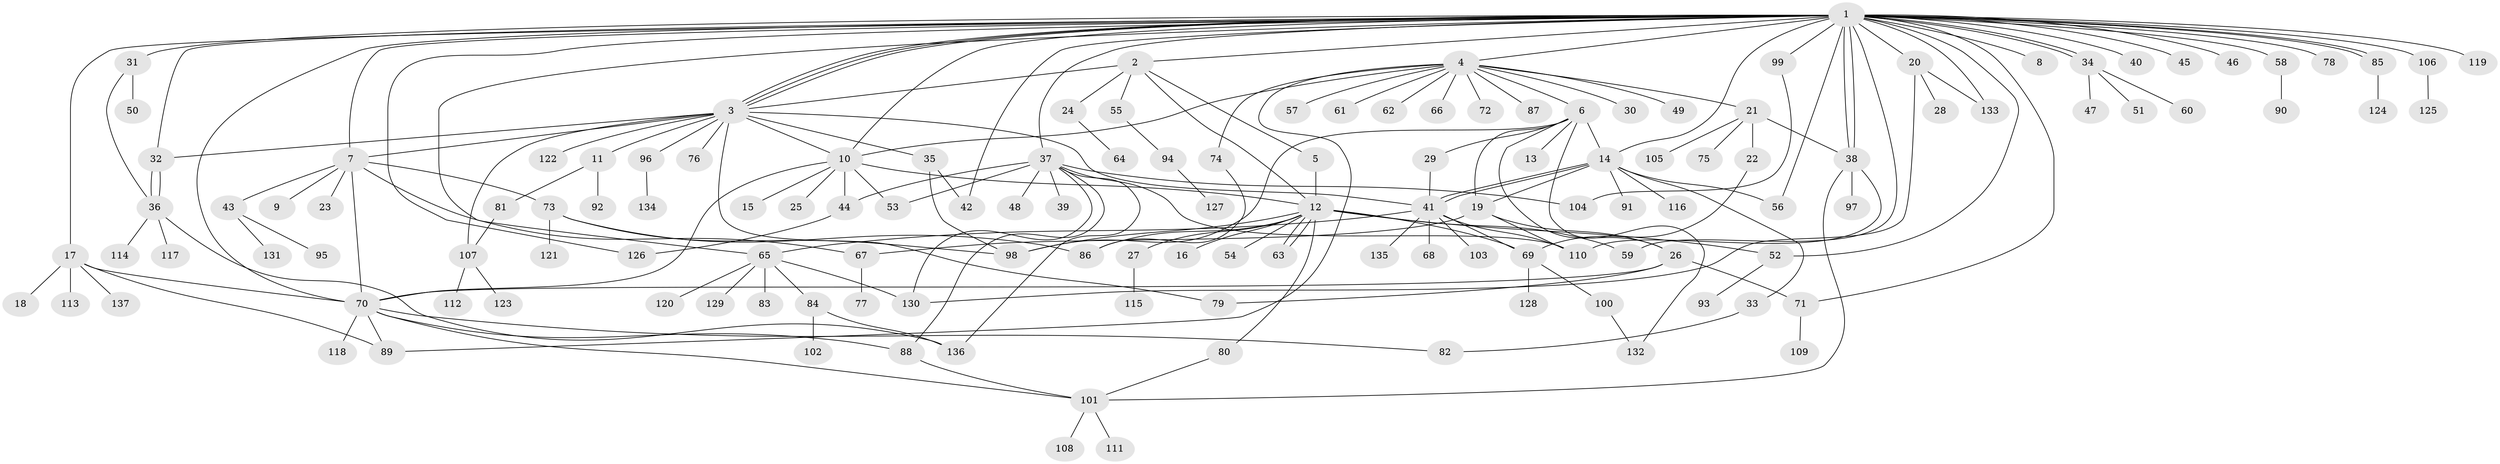 // coarse degree distribution, {35: 0.009523809523809525, 16: 0.009523809523809525, 13: 0.009523809523809525, 2: 0.17142857142857143, 8: 0.02857142857142857, 7: 0.01904761904761905, 1: 0.5238095238095238, 9: 0.01904761904761905, 3: 0.08571428571428572, 14: 0.009523809523809525, 5: 0.047619047619047616, 4: 0.0380952380952381, 6: 0.009523809523809525, 11: 0.009523809523809525, 10: 0.009523809523809525}
// Generated by graph-tools (version 1.1) at 2025/23/03/03/25 07:23:49]
// undirected, 137 vertices, 198 edges
graph export_dot {
graph [start="1"]
  node [color=gray90,style=filled];
  1;
  2;
  3;
  4;
  5;
  6;
  7;
  8;
  9;
  10;
  11;
  12;
  13;
  14;
  15;
  16;
  17;
  18;
  19;
  20;
  21;
  22;
  23;
  24;
  25;
  26;
  27;
  28;
  29;
  30;
  31;
  32;
  33;
  34;
  35;
  36;
  37;
  38;
  39;
  40;
  41;
  42;
  43;
  44;
  45;
  46;
  47;
  48;
  49;
  50;
  51;
  52;
  53;
  54;
  55;
  56;
  57;
  58;
  59;
  60;
  61;
  62;
  63;
  64;
  65;
  66;
  67;
  68;
  69;
  70;
  71;
  72;
  73;
  74;
  75;
  76;
  77;
  78;
  79;
  80;
  81;
  82;
  83;
  84;
  85;
  86;
  87;
  88;
  89;
  90;
  91;
  92;
  93;
  94;
  95;
  96;
  97;
  98;
  99;
  100;
  101;
  102;
  103;
  104;
  105;
  106;
  107;
  108;
  109;
  110;
  111;
  112;
  113;
  114;
  115;
  116;
  117;
  118;
  119;
  120;
  121;
  122;
  123;
  124;
  125;
  126;
  127;
  128;
  129;
  130;
  131;
  132;
  133;
  134;
  135;
  136;
  137;
  1 -- 2;
  1 -- 3;
  1 -- 3;
  1 -- 3;
  1 -- 4;
  1 -- 7;
  1 -- 8;
  1 -- 10;
  1 -- 14;
  1 -- 17;
  1 -- 20;
  1 -- 31;
  1 -- 32;
  1 -- 34;
  1 -- 34;
  1 -- 37;
  1 -- 38;
  1 -- 38;
  1 -- 40;
  1 -- 42;
  1 -- 45;
  1 -- 46;
  1 -- 52;
  1 -- 56;
  1 -- 58;
  1 -- 59;
  1 -- 65;
  1 -- 70;
  1 -- 71;
  1 -- 78;
  1 -- 85;
  1 -- 85;
  1 -- 99;
  1 -- 106;
  1 -- 119;
  1 -- 126;
  1 -- 133;
  2 -- 3;
  2 -- 5;
  2 -- 12;
  2 -- 24;
  2 -- 55;
  3 -- 7;
  3 -- 10;
  3 -- 11;
  3 -- 32;
  3 -- 35;
  3 -- 41;
  3 -- 76;
  3 -- 79;
  3 -- 96;
  3 -- 107;
  3 -- 122;
  4 -- 6;
  4 -- 10;
  4 -- 21;
  4 -- 30;
  4 -- 49;
  4 -- 57;
  4 -- 61;
  4 -- 62;
  4 -- 66;
  4 -- 72;
  4 -- 74;
  4 -- 87;
  4 -- 89;
  5 -- 12;
  6 -- 13;
  6 -- 14;
  6 -- 19;
  6 -- 26;
  6 -- 29;
  6 -- 98;
  6 -- 132;
  7 -- 9;
  7 -- 23;
  7 -- 43;
  7 -- 67;
  7 -- 70;
  7 -- 73;
  10 -- 12;
  10 -- 15;
  10 -- 25;
  10 -- 44;
  10 -- 53;
  10 -- 70;
  11 -- 81;
  11 -- 92;
  12 -- 16;
  12 -- 27;
  12 -- 52;
  12 -- 54;
  12 -- 59;
  12 -- 63;
  12 -- 63;
  12 -- 69;
  12 -- 80;
  12 -- 86;
  12 -- 98;
  14 -- 19;
  14 -- 33;
  14 -- 41;
  14 -- 41;
  14 -- 56;
  14 -- 91;
  14 -- 116;
  17 -- 18;
  17 -- 70;
  17 -- 89;
  17 -- 113;
  17 -- 137;
  19 -- 26;
  19 -- 67;
  19 -- 110;
  20 -- 28;
  20 -- 130;
  20 -- 133;
  21 -- 22;
  21 -- 38;
  21 -- 75;
  21 -- 105;
  22 -- 69;
  24 -- 64;
  26 -- 70;
  26 -- 71;
  26 -- 79;
  27 -- 115;
  29 -- 41;
  31 -- 36;
  31 -- 50;
  32 -- 36;
  32 -- 36;
  33 -- 82;
  34 -- 47;
  34 -- 51;
  34 -- 60;
  35 -- 42;
  35 -- 98;
  36 -- 114;
  36 -- 117;
  36 -- 136;
  37 -- 39;
  37 -- 44;
  37 -- 48;
  37 -- 53;
  37 -- 88;
  37 -- 104;
  37 -- 110;
  37 -- 130;
  37 -- 136;
  38 -- 97;
  38 -- 101;
  38 -- 110;
  41 -- 65;
  41 -- 68;
  41 -- 69;
  41 -- 103;
  41 -- 110;
  41 -- 135;
  43 -- 95;
  43 -- 131;
  44 -- 126;
  52 -- 93;
  55 -- 94;
  58 -- 90;
  65 -- 83;
  65 -- 84;
  65 -- 120;
  65 -- 129;
  65 -- 130;
  67 -- 77;
  69 -- 100;
  69 -- 128;
  70 -- 82;
  70 -- 88;
  70 -- 89;
  70 -- 101;
  70 -- 118;
  71 -- 109;
  73 -- 86;
  73 -- 98;
  73 -- 121;
  74 -- 86;
  80 -- 101;
  81 -- 107;
  84 -- 102;
  84 -- 136;
  85 -- 124;
  88 -- 101;
  94 -- 127;
  96 -- 134;
  99 -- 104;
  100 -- 132;
  101 -- 108;
  101 -- 111;
  106 -- 125;
  107 -- 112;
  107 -- 123;
}
